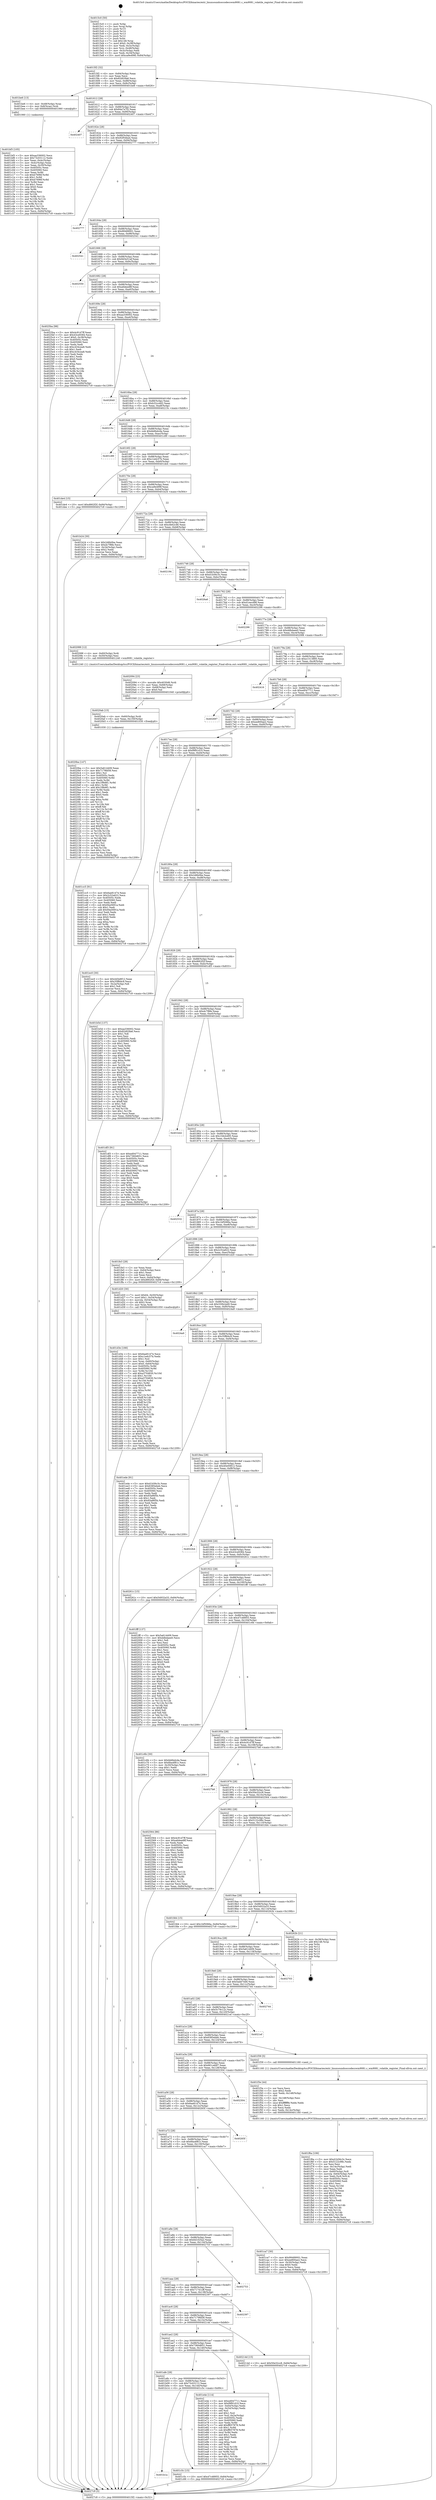 digraph "0x4015c0" {
  label = "0x4015c0 (/mnt/c/Users/mathe/Desktop/tcc/POCII/binaries/extr_linuxsoundsoccodecswm9081.c_wm9081_volatile_register_Final-ollvm.out::main(0))"
  labelloc = "t"
  node[shape=record]

  Entry [label="",width=0.3,height=0.3,shape=circle,fillcolor=black,style=filled]
  "0x4015f2" [label="{
     0x4015f2 [32]\l
     | [instrs]\l
     &nbsp;&nbsp;0x4015f2 \<+6\>: mov -0x84(%rbp),%eax\l
     &nbsp;&nbsp;0x4015f8 \<+2\>: mov %eax,%ecx\l
     &nbsp;&nbsp;0x4015fa \<+6\>: sub $0x82d03fa6,%ecx\l
     &nbsp;&nbsp;0x401600 \<+6\>: mov %eax,-0x88(%rbp)\l
     &nbsp;&nbsp;0x401606 \<+6\>: mov %ecx,-0x8c(%rbp)\l
     &nbsp;&nbsp;0x40160c \<+6\>: je 0000000000401be6 \<main+0x626\>\l
  }"]
  "0x401be6" [label="{
     0x401be6 [13]\l
     | [instrs]\l
     &nbsp;&nbsp;0x401be6 \<+4\>: mov -0x48(%rbp),%rax\l
     &nbsp;&nbsp;0x401bea \<+4\>: mov 0x8(%rax),%rdi\l
     &nbsp;&nbsp;0x401bee \<+5\>: call 0000000000401060 \<atoi@plt\>\l
     | [calls]\l
     &nbsp;&nbsp;0x401060 \{1\} (unknown)\l
  }"]
  "0x401612" [label="{
     0x401612 [28]\l
     | [instrs]\l
     &nbsp;&nbsp;0x401612 \<+5\>: jmp 0000000000401617 \<main+0x57\>\l
     &nbsp;&nbsp;0x401617 \<+6\>: mov -0x88(%rbp),%eax\l
     &nbsp;&nbsp;0x40161d \<+5\>: sub $0x84a7a7f2,%eax\l
     &nbsp;&nbsp;0x401622 \<+6\>: mov %eax,-0x90(%rbp)\l
     &nbsp;&nbsp;0x401628 \<+6\>: je 0000000000402407 \<main+0xe47\>\l
  }"]
  Exit [label="",width=0.3,height=0.3,shape=circle,fillcolor=black,style=filled,peripheries=2]
  "0x402407" [label="{
     0x402407\l
  }", style=dashed]
  "0x40162e" [label="{
     0x40162e [28]\l
     | [instrs]\l
     &nbsp;&nbsp;0x40162e \<+5\>: jmp 0000000000401633 \<main+0x73\>\l
     &nbsp;&nbsp;0x401633 \<+6\>: mov -0x88(%rbp),%eax\l
     &nbsp;&nbsp;0x401639 \<+5\>: sub $0x92f54ba4,%eax\l
     &nbsp;&nbsp;0x40163e \<+6\>: mov %eax,-0x94(%rbp)\l
     &nbsp;&nbsp;0x401644 \<+6\>: je 0000000000402777 \<main+0x11b7\>\l
  }"]
  "0x4020ba" [label="{
     0x4020ba [147]\l
     | [instrs]\l
     &nbsp;&nbsp;0x4020ba \<+5\>: mov $0x5a614409,%eax\l
     &nbsp;&nbsp;0x4020bf \<+5\>: mov $0x7179fd58,%esi\l
     &nbsp;&nbsp;0x4020c4 \<+2\>: mov $0x1,%cl\l
     &nbsp;&nbsp;0x4020c6 \<+7\>: mov 0x40505c,%edx\l
     &nbsp;&nbsp;0x4020cd \<+8\>: mov 0x405060,%r8d\l
     &nbsp;&nbsp;0x4020d5 \<+3\>: mov %edx,%r9d\l
     &nbsp;&nbsp;0x4020d8 \<+7\>: sub $0x1f9b8f1,%r9d\l
     &nbsp;&nbsp;0x4020df \<+4\>: sub $0x1,%r9d\l
     &nbsp;&nbsp;0x4020e3 \<+7\>: add $0x1f9b8f1,%r9d\l
     &nbsp;&nbsp;0x4020ea \<+4\>: imul %r9d,%edx\l
     &nbsp;&nbsp;0x4020ee \<+3\>: and $0x1,%edx\l
     &nbsp;&nbsp;0x4020f1 \<+3\>: cmp $0x0,%edx\l
     &nbsp;&nbsp;0x4020f4 \<+4\>: sete %r10b\l
     &nbsp;&nbsp;0x4020f8 \<+4\>: cmp $0xa,%r8d\l
     &nbsp;&nbsp;0x4020fc \<+4\>: setl %r11b\l
     &nbsp;&nbsp;0x402100 \<+3\>: mov %r10b,%bl\l
     &nbsp;&nbsp;0x402103 \<+3\>: xor $0xff,%bl\l
     &nbsp;&nbsp;0x402106 \<+3\>: mov %r11b,%r14b\l
     &nbsp;&nbsp;0x402109 \<+4\>: xor $0xff,%r14b\l
     &nbsp;&nbsp;0x40210d \<+3\>: xor $0x1,%cl\l
     &nbsp;&nbsp;0x402110 \<+3\>: mov %bl,%r15b\l
     &nbsp;&nbsp;0x402113 \<+4\>: and $0xff,%r15b\l
     &nbsp;&nbsp;0x402117 \<+3\>: and %cl,%r10b\l
     &nbsp;&nbsp;0x40211a \<+3\>: mov %r14b,%r12b\l
     &nbsp;&nbsp;0x40211d \<+4\>: and $0xff,%r12b\l
     &nbsp;&nbsp;0x402121 \<+3\>: and %cl,%r11b\l
     &nbsp;&nbsp;0x402124 \<+3\>: or %r10b,%r15b\l
     &nbsp;&nbsp;0x402127 \<+3\>: or %r11b,%r12b\l
     &nbsp;&nbsp;0x40212a \<+3\>: xor %r12b,%r15b\l
     &nbsp;&nbsp;0x40212d \<+3\>: or %r14b,%bl\l
     &nbsp;&nbsp;0x402130 \<+3\>: xor $0xff,%bl\l
     &nbsp;&nbsp;0x402133 \<+3\>: or $0x1,%cl\l
     &nbsp;&nbsp;0x402136 \<+2\>: and %cl,%bl\l
     &nbsp;&nbsp;0x402138 \<+3\>: or %bl,%r15b\l
     &nbsp;&nbsp;0x40213b \<+4\>: test $0x1,%r15b\l
     &nbsp;&nbsp;0x40213f \<+3\>: cmovne %esi,%eax\l
     &nbsp;&nbsp;0x402142 \<+6\>: mov %eax,-0x84(%rbp)\l
     &nbsp;&nbsp;0x402148 \<+5\>: jmp 00000000004027c9 \<main+0x1209\>\l
  }"]
  "0x402777" [label="{
     0x402777\l
  }", style=dashed]
  "0x40164a" [label="{
     0x40164a [28]\l
     | [instrs]\l
     &nbsp;&nbsp;0x40164a \<+5\>: jmp 000000000040164f \<main+0x8f\>\l
     &nbsp;&nbsp;0x40164f \<+6\>: mov -0x88(%rbp),%eax\l
     &nbsp;&nbsp;0x401655 \<+5\>: sub $0x99489001,%eax\l
     &nbsp;&nbsp;0x40165a \<+6\>: mov %eax,-0x98(%rbp)\l
     &nbsp;&nbsp;0x401660 \<+6\>: je 0000000000402541 \<main+0xf81\>\l
  }"]
  "0x4020ab" [label="{
     0x4020ab [15]\l
     | [instrs]\l
     &nbsp;&nbsp;0x4020ab \<+4\>: mov -0x60(%rbp),%rdi\l
     &nbsp;&nbsp;0x4020af \<+6\>: mov %eax,-0x150(%rbp)\l
     &nbsp;&nbsp;0x4020b5 \<+5\>: call 0000000000401030 \<free@plt\>\l
     | [calls]\l
     &nbsp;&nbsp;0x401030 \{1\} (unknown)\l
  }"]
  "0x402541" [label="{
     0x402541\l
  }", style=dashed]
  "0x401666" [label="{
     0x401666 [28]\l
     | [instrs]\l
     &nbsp;&nbsp;0x401666 \<+5\>: jmp 000000000040166b \<main+0xab\>\l
     &nbsp;&nbsp;0x40166b \<+6\>: mov -0x88(%rbp),%eax\l
     &nbsp;&nbsp;0x401671 \<+5\>: sub $0x9d3e51af,%eax\l
     &nbsp;&nbsp;0x401676 \<+6\>: mov %eax,-0x9c(%rbp)\l
     &nbsp;&nbsp;0x40167c \<+6\>: je 0000000000402550 \<main+0xf90\>\l
  }"]
  "0x402094" [label="{
     0x402094 [23]\l
     | [instrs]\l
     &nbsp;&nbsp;0x402094 \<+10\>: movabs $0x4030d6,%rdi\l
     &nbsp;&nbsp;0x40209e \<+3\>: mov %eax,-0x68(%rbp)\l
     &nbsp;&nbsp;0x4020a1 \<+3\>: mov -0x68(%rbp),%esi\l
     &nbsp;&nbsp;0x4020a4 \<+2\>: mov $0x0,%al\l
     &nbsp;&nbsp;0x4020a6 \<+5\>: call 0000000000401040 \<printf@plt\>\l
     | [calls]\l
     &nbsp;&nbsp;0x401040 \{1\} (unknown)\l
  }"]
  "0x402550" [label="{
     0x402550\l
  }", style=dashed]
  "0x401682" [label="{
     0x401682 [28]\l
     | [instrs]\l
     &nbsp;&nbsp;0x401682 \<+5\>: jmp 0000000000401687 \<main+0xc7\>\l
     &nbsp;&nbsp;0x401687 \<+6\>: mov -0x88(%rbp),%eax\l
     &nbsp;&nbsp;0x40168d \<+5\>: sub $0xa6deed8f,%eax\l
     &nbsp;&nbsp;0x401692 \<+6\>: mov %eax,-0xa0(%rbp)\l
     &nbsp;&nbsp;0x401698 \<+6\>: je 00000000004025ba \<main+0xffa\>\l
  }"]
  "0x401f6a" [label="{
     0x401f6a [106]\l
     | [instrs]\l
     &nbsp;&nbsp;0x401f6a \<+5\>: mov $0xd1b56c3c,%ecx\l
     &nbsp;&nbsp;0x401f6f \<+5\>: mov $0x5122c98c,%edx\l
     &nbsp;&nbsp;0x401f74 \<+2\>: xor %esi,%esi\l
     &nbsp;&nbsp;0x401f76 \<+6\>: mov -0x14c(%rbp),%edi\l
     &nbsp;&nbsp;0x401f7c \<+3\>: imul %eax,%edi\l
     &nbsp;&nbsp;0x401f7f \<+4\>: mov -0x60(%rbp),%r8\l
     &nbsp;&nbsp;0x401f83 \<+4\>: movslq -0x64(%rbp),%r9\l
     &nbsp;&nbsp;0x401f87 \<+4\>: mov %edi,(%r8,%r9,4)\l
     &nbsp;&nbsp;0x401f8b \<+7\>: mov 0x40505c,%eax\l
     &nbsp;&nbsp;0x401f92 \<+7\>: mov 0x405060,%edi\l
     &nbsp;&nbsp;0x401f99 \<+3\>: sub $0x1,%esi\l
     &nbsp;&nbsp;0x401f9c \<+3\>: mov %eax,%r10d\l
     &nbsp;&nbsp;0x401f9f \<+3\>: add %esi,%r10d\l
     &nbsp;&nbsp;0x401fa2 \<+4\>: imul %r10d,%eax\l
     &nbsp;&nbsp;0x401fa6 \<+3\>: and $0x1,%eax\l
     &nbsp;&nbsp;0x401fa9 \<+3\>: cmp $0x0,%eax\l
     &nbsp;&nbsp;0x401fac \<+4\>: sete %r11b\l
     &nbsp;&nbsp;0x401fb0 \<+3\>: cmp $0xa,%edi\l
     &nbsp;&nbsp;0x401fb3 \<+3\>: setl %bl\l
     &nbsp;&nbsp;0x401fb6 \<+3\>: mov %r11b,%r14b\l
     &nbsp;&nbsp;0x401fb9 \<+3\>: and %bl,%r14b\l
     &nbsp;&nbsp;0x401fbc \<+3\>: xor %bl,%r11b\l
     &nbsp;&nbsp;0x401fbf \<+3\>: or %r11b,%r14b\l
     &nbsp;&nbsp;0x401fc2 \<+4\>: test $0x1,%r14b\l
     &nbsp;&nbsp;0x401fc6 \<+3\>: cmovne %edx,%ecx\l
     &nbsp;&nbsp;0x401fc9 \<+6\>: mov %ecx,-0x84(%rbp)\l
     &nbsp;&nbsp;0x401fcf \<+5\>: jmp 00000000004027c9 \<main+0x1209\>\l
  }"]
  "0x4025ba" [label="{
     0x4025ba [98]\l
     | [instrs]\l
     &nbsp;&nbsp;0x4025ba \<+5\>: mov $0x4c91d7ff,%eax\l
     &nbsp;&nbsp;0x4025bf \<+5\>: mov $0x43ce9384,%ecx\l
     &nbsp;&nbsp;0x4025c4 \<+7\>: movl $0x0,-0x38(%rbp)\l
     &nbsp;&nbsp;0x4025cb \<+7\>: mov 0x40505c,%edx\l
     &nbsp;&nbsp;0x4025d2 \<+7\>: mov 0x405060,%esi\l
     &nbsp;&nbsp;0x4025d9 \<+2\>: mov %edx,%edi\l
     &nbsp;&nbsp;0x4025db \<+6\>: sub $0xc434cea8,%edi\l
     &nbsp;&nbsp;0x4025e1 \<+3\>: sub $0x1,%edi\l
     &nbsp;&nbsp;0x4025e4 \<+6\>: add $0xc434cea8,%edi\l
     &nbsp;&nbsp;0x4025ea \<+3\>: imul %edi,%edx\l
     &nbsp;&nbsp;0x4025ed \<+3\>: and $0x1,%edx\l
     &nbsp;&nbsp;0x4025f0 \<+3\>: cmp $0x0,%edx\l
     &nbsp;&nbsp;0x4025f3 \<+4\>: sete %r8b\l
     &nbsp;&nbsp;0x4025f7 \<+3\>: cmp $0xa,%esi\l
     &nbsp;&nbsp;0x4025fa \<+4\>: setl %r9b\l
     &nbsp;&nbsp;0x4025fe \<+3\>: mov %r8b,%r10b\l
     &nbsp;&nbsp;0x402601 \<+3\>: and %r9b,%r10b\l
     &nbsp;&nbsp;0x402604 \<+3\>: xor %r9b,%r8b\l
     &nbsp;&nbsp;0x402607 \<+3\>: or %r8b,%r10b\l
     &nbsp;&nbsp;0x40260a \<+4\>: test $0x1,%r10b\l
     &nbsp;&nbsp;0x40260e \<+3\>: cmovne %ecx,%eax\l
     &nbsp;&nbsp;0x402611 \<+6\>: mov %eax,-0x84(%rbp)\l
     &nbsp;&nbsp;0x402617 \<+5\>: jmp 00000000004027c9 \<main+0x1209\>\l
  }"]
  "0x40169e" [label="{
     0x40169e [28]\l
     | [instrs]\l
     &nbsp;&nbsp;0x40169e \<+5\>: jmp 00000000004016a3 \<main+0xe3\>\l
     &nbsp;&nbsp;0x4016a3 \<+6\>: mov -0x88(%rbp),%eax\l
     &nbsp;&nbsp;0x4016a9 \<+5\>: sub $0xaa336002,%eax\l
     &nbsp;&nbsp;0x4016ae \<+6\>: mov %eax,-0xa4(%rbp)\l
     &nbsp;&nbsp;0x4016b4 \<+6\>: je 0000000000402640 \<main+0x1080\>\l
  }"]
  "0x401f3e" [label="{
     0x401f3e [44]\l
     | [instrs]\l
     &nbsp;&nbsp;0x401f3e \<+2\>: xor %ecx,%ecx\l
     &nbsp;&nbsp;0x401f40 \<+5\>: mov $0x2,%edx\l
     &nbsp;&nbsp;0x401f45 \<+6\>: mov %edx,-0x148(%rbp)\l
     &nbsp;&nbsp;0x401f4b \<+1\>: cltd\l
     &nbsp;&nbsp;0x401f4c \<+6\>: mov -0x148(%rbp),%esi\l
     &nbsp;&nbsp;0x401f52 \<+2\>: idiv %esi\l
     &nbsp;&nbsp;0x401f54 \<+6\>: imul $0xfffffffe,%edx,%edx\l
     &nbsp;&nbsp;0x401f5a \<+3\>: sub $0x1,%ecx\l
     &nbsp;&nbsp;0x401f5d \<+2\>: sub %ecx,%edx\l
     &nbsp;&nbsp;0x401f5f \<+6\>: mov %edx,-0x14c(%rbp)\l
     &nbsp;&nbsp;0x401f65 \<+5\>: call 0000000000401160 \<next_i\>\l
     | [calls]\l
     &nbsp;&nbsp;0x401160 \{1\} (/mnt/c/Users/mathe/Desktop/tcc/POCII/binaries/extr_linuxsoundsoccodecswm9081.c_wm9081_volatile_register_Final-ollvm.out::next_i)\l
  }"]
  "0x402640" [label="{
     0x402640\l
  }", style=dashed]
  "0x4016ba" [label="{
     0x4016ba [28]\l
     | [instrs]\l
     &nbsp;&nbsp;0x4016ba \<+5\>: jmp 00000000004016bf \<main+0xff\>\l
     &nbsp;&nbsp;0x4016bf \<+6\>: mov -0x88(%rbp),%eax\l
     &nbsp;&nbsp;0x4016c5 \<+5\>: sub $0xb32ccdd2,%eax\l
     &nbsp;&nbsp;0x4016ca \<+6\>: mov %eax,-0xa8(%rbp)\l
     &nbsp;&nbsp;0x4016d0 \<+6\>: je 000000000040215c \<main+0xb9c\>\l
  }"]
  "0x401d3e" [label="{
     0x401d3e [166]\l
     | [instrs]\l
     &nbsp;&nbsp;0x401d3e \<+5\>: mov $0x6ae81474,%ecx\l
     &nbsp;&nbsp;0x401d43 \<+5\>: mov $0xc1edc57b,%edx\l
     &nbsp;&nbsp;0x401d48 \<+3\>: mov $0x1,%sil\l
     &nbsp;&nbsp;0x401d4b \<+4\>: mov %rax,-0x60(%rbp)\l
     &nbsp;&nbsp;0x401d4f \<+7\>: movl $0x0,-0x64(%rbp)\l
     &nbsp;&nbsp;0x401d56 \<+8\>: mov 0x40505c,%r8d\l
     &nbsp;&nbsp;0x401d5e \<+8\>: mov 0x405060,%r9d\l
     &nbsp;&nbsp;0x401d66 \<+3\>: mov %r8d,%r10d\l
     &nbsp;&nbsp;0x401d69 \<+7\>: add $0xa3704830,%r10d\l
     &nbsp;&nbsp;0x401d70 \<+4\>: sub $0x1,%r10d\l
     &nbsp;&nbsp;0x401d74 \<+7\>: sub $0xa3704830,%r10d\l
     &nbsp;&nbsp;0x401d7b \<+4\>: imul %r10d,%r8d\l
     &nbsp;&nbsp;0x401d7f \<+4\>: and $0x1,%r8d\l
     &nbsp;&nbsp;0x401d83 \<+4\>: cmp $0x0,%r8d\l
     &nbsp;&nbsp;0x401d87 \<+4\>: sete %r11b\l
     &nbsp;&nbsp;0x401d8b \<+4\>: cmp $0xa,%r9d\l
     &nbsp;&nbsp;0x401d8f \<+3\>: setl %bl\l
     &nbsp;&nbsp;0x401d92 \<+3\>: mov %r11b,%r14b\l
     &nbsp;&nbsp;0x401d95 \<+4\>: xor $0xff,%r14b\l
     &nbsp;&nbsp;0x401d99 \<+3\>: mov %bl,%r15b\l
     &nbsp;&nbsp;0x401d9c \<+4\>: xor $0xff,%r15b\l
     &nbsp;&nbsp;0x401da0 \<+4\>: xor $0x0,%sil\l
     &nbsp;&nbsp;0x401da4 \<+3\>: mov %r14b,%r12b\l
     &nbsp;&nbsp;0x401da7 \<+4\>: and $0x0,%r12b\l
     &nbsp;&nbsp;0x401dab \<+3\>: and %sil,%r11b\l
     &nbsp;&nbsp;0x401dae \<+3\>: mov %r15b,%r13b\l
     &nbsp;&nbsp;0x401db1 \<+4\>: and $0x0,%r13b\l
     &nbsp;&nbsp;0x401db5 \<+3\>: and %sil,%bl\l
     &nbsp;&nbsp;0x401db8 \<+3\>: or %r11b,%r12b\l
     &nbsp;&nbsp;0x401dbb \<+3\>: or %bl,%r13b\l
     &nbsp;&nbsp;0x401dbe \<+3\>: xor %r13b,%r12b\l
     &nbsp;&nbsp;0x401dc1 \<+3\>: or %r15b,%r14b\l
     &nbsp;&nbsp;0x401dc4 \<+4\>: xor $0xff,%r14b\l
     &nbsp;&nbsp;0x401dc8 \<+4\>: or $0x0,%sil\l
     &nbsp;&nbsp;0x401dcc \<+3\>: and %sil,%r14b\l
     &nbsp;&nbsp;0x401dcf \<+3\>: or %r14b,%r12b\l
     &nbsp;&nbsp;0x401dd2 \<+4\>: test $0x1,%r12b\l
     &nbsp;&nbsp;0x401dd6 \<+3\>: cmovne %edx,%ecx\l
     &nbsp;&nbsp;0x401dd9 \<+6\>: mov %ecx,-0x84(%rbp)\l
     &nbsp;&nbsp;0x401ddf \<+5\>: jmp 00000000004027c9 \<main+0x1209\>\l
  }"]
  "0x40215c" [label="{
     0x40215c\l
  }", style=dashed]
  "0x4016d6" [label="{
     0x4016d6 [28]\l
     | [instrs]\l
     &nbsp;&nbsp;0x4016d6 \<+5\>: jmp 00000000004016db \<main+0x11b\>\l
     &nbsp;&nbsp;0x4016db \<+6\>: mov -0x88(%rbp),%eax\l
     &nbsp;&nbsp;0x4016e1 \<+5\>: sub $0xbb6bdcda,%eax\l
     &nbsp;&nbsp;0x4016e6 \<+6\>: mov %eax,-0xac(%rbp)\l
     &nbsp;&nbsp;0x4016ec \<+6\>: je 0000000000401c89 \<main+0x6c9\>\l
  }"]
  "0x401b1a" [label="{
     0x401b1a\l
  }", style=dashed]
  "0x401c89" [label="{
     0x401c89\l
  }", style=dashed]
  "0x4016f2" [label="{
     0x4016f2 [28]\l
     | [instrs]\l
     &nbsp;&nbsp;0x4016f2 \<+5\>: jmp 00000000004016f7 \<main+0x137\>\l
     &nbsp;&nbsp;0x4016f7 \<+6\>: mov -0x88(%rbp),%eax\l
     &nbsp;&nbsp;0x4016fd \<+5\>: sub $0xc1edc57b,%eax\l
     &nbsp;&nbsp;0x401702 \<+6\>: mov %eax,-0xb0(%rbp)\l
     &nbsp;&nbsp;0x401708 \<+6\>: je 0000000000401de4 \<main+0x824\>\l
  }"]
  "0x401c5c" [label="{
     0x401c5c [15]\l
     | [instrs]\l
     &nbsp;&nbsp;0x401c5c \<+10\>: movl $0x47c48955,-0x84(%rbp)\l
     &nbsp;&nbsp;0x401c66 \<+5\>: jmp 00000000004027c9 \<main+0x1209\>\l
  }"]
  "0x401de4" [label="{
     0x401de4 [15]\l
     | [instrs]\l
     &nbsp;&nbsp;0x401de4 \<+10\>: movl $0xd662f2f,-0x84(%rbp)\l
     &nbsp;&nbsp;0x401dee \<+5\>: jmp 00000000004027c9 \<main+0x1209\>\l
  }"]
  "0x40170e" [label="{
     0x40170e [28]\l
     | [instrs]\l
     &nbsp;&nbsp;0x40170e \<+5\>: jmp 0000000000401713 \<main+0x153\>\l
     &nbsp;&nbsp;0x401713 \<+6\>: mov -0x88(%rbp),%eax\l
     &nbsp;&nbsp;0x401719 \<+5\>: sub $0xca9e499f,%eax\l
     &nbsp;&nbsp;0x40171e \<+6\>: mov %eax,-0xb4(%rbp)\l
     &nbsp;&nbsp;0x401724 \<+6\>: je 0000000000401b24 \<main+0x564\>\l
  }"]
  "0x401afe" [label="{
     0x401afe [28]\l
     | [instrs]\l
     &nbsp;&nbsp;0x401afe \<+5\>: jmp 0000000000401b03 \<main+0x543\>\l
     &nbsp;&nbsp;0x401b03 \<+6\>: mov -0x88(%rbp),%eax\l
     &nbsp;&nbsp;0x401b09 \<+5\>: sub $0x73c03112,%eax\l
     &nbsp;&nbsp;0x401b0e \<+6\>: mov %eax,-0x144(%rbp)\l
     &nbsp;&nbsp;0x401b14 \<+6\>: je 0000000000401c5c \<main+0x69c\>\l
  }"]
  "0x401b24" [label="{
     0x401b24 [30]\l
     | [instrs]\l
     &nbsp;&nbsp;0x401b24 \<+5\>: mov $0x2d6b0be,%eax\l
     &nbsp;&nbsp;0x401b29 \<+5\>: mov $0xdc7f8fe,%ecx\l
     &nbsp;&nbsp;0x401b2e \<+3\>: mov -0x34(%rbp),%edx\l
     &nbsp;&nbsp;0x401b31 \<+3\>: cmp $0x2,%edx\l
     &nbsp;&nbsp;0x401b34 \<+3\>: cmovne %ecx,%eax\l
     &nbsp;&nbsp;0x401b37 \<+6\>: mov %eax,-0x84(%rbp)\l
     &nbsp;&nbsp;0x401b3d \<+5\>: jmp 00000000004027c9 \<main+0x1209\>\l
  }"]
  "0x40172a" [label="{
     0x40172a [28]\l
     | [instrs]\l
     &nbsp;&nbsp;0x40172a \<+5\>: jmp 000000000040172f \<main+0x16f\>\l
     &nbsp;&nbsp;0x40172f \<+6\>: mov -0x88(%rbp),%eax\l
     &nbsp;&nbsp;0x401735 \<+5\>: sub $0xcfe62c46,%eax\l
     &nbsp;&nbsp;0x40173a \<+6\>: mov %eax,-0xb8(%rbp)\l
     &nbsp;&nbsp;0x401740 \<+6\>: je 0000000000402194 \<main+0xbd4\>\l
  }"]
  "0x4027c9" [label="{
     0x4027c9 [5]\l
     | [instrs]\l
     &nbsp;&nbsp;0x4027c9 \<+5\>: jmp 00000000004015f2 \<main+0x32\>\l
  }"]
  "0x4015c0" [label="{
     0x4015c0 [50]\l
     | [instrs]\l
     &nbsp;&nbsp;0x4015c0 \<+1\>: push %rbp\l
     &nbsp;&nbsp;0x4015c1 \<+3\>: mov %rsp,%rbp\l
     &nbsp;&nbsp;0x4015c4 \<+2\>: push %r15\l
     &nbsp;&nbsp;0x4015c6 \<+2\>: push %r14\l
     &nbsp;&nbsp;0x4015c8 \<+2\>: push %r13\l
     &nbsp;&nbsp;0x4015ca \<+2\>: push %r12\l
     &nbsp;&nbsp;0x4015cc \<+1\>: push %rbx\l
     &nbsp;&nbsp;0x4015cd \<+7\>: sub $0x148,%rsp\l
     &nbsp;&nbsp;0x4015d4 \<+7\>: movl $0x0,-0x38(%rbp)\l
     &nbsp;&nbsp;0x4015db \<+3\>: mov %edi,-0x3c(%rbp)\l
     &nbsp;&nbsp;0x4015de \<+4\>: mov %rsi,-0x48(%rbp)\l
     &nbsp;&nbsp;0x4015e2 \<+3\>: mov -0x3c(%rbp),%edi\l
     &nbsp;&nbsp;0x4015e5 \<+3\>: mov %edi,-0x34(%rbp)\l
     &nbsp;&nbsp;0x4015e8 \<+10\>: movl $0xca9e499f,-0x84(%rbp)\l
  }"]
  "0x401e4e" [label="{
     0x401e4e [114]\l
     | [instrs]\l
     &nbsp;&nbsp;0x401e4e \<+5\>: mov $0xed047711,%eax\l
     &nbsp;&nbsp;0x401e53 \<+5\>: mov $0xf9f91d10,%ecx\l
     &nbsp;&nbsp;0x401e58 \<+3\>: mov -0x64(%rbp),%edx\l
     &nbsp;&nbsp;0x401e5b \<+3\>: cmp -0x54(%rbp),%edx\l
     &nbsp;&nbsp;0x401e5e \<+4\>: setl %sil\l
     &nbsp;&nbsp;0x401e62 \<+4\>: and $0x1,%sil\l
     &nbsp;&nbsp;0x401e66 \<+4\>: mov %sil,-0x2a(%rbp)\l
     &nbsp;&nbsp;0x401e6a \<+7\>: mov 0x40505c,%edx\l
     &nbsp;&nbsp;0x401e71 \<+7\>: mov 0x405060,%edi\l
     &nbsp;&nbsp;0x401e78 \<+3\>: mov %edx,%r8d\l
     &nbsp;&nbsp;0x401e7b \<+7\>: add $0xff657878,%r8d\l
     &nbsp;&nbsp;0x401e82 \<+4\>: sub $0x1,%r8d\l
     &nbsp;&nbsp;0x401e86 \<+7\>: sub $0xff657878,%r8d\l
     &nbsp;&nbsp;0x401e8d \<+4\>: imul %r8d,%edx\l
     &nbsp;&nbsp;0x401e91 \<+3\>: and $0x1,%edx\l
     &nbsp;&nbsp;0x401e94 \<+3\>: cmp $0x0,%edx\l
     &nbsp;&nbsp;0x401e97 \<+4\>: sete %sil\l
     &nbsp;&nbsp;0x401e9b \<+3\>: cmp $0xa,%edi\l
     &nbsp;&nbsp;0x401e9e \<+4\>: setl %r9b\l
     &nbsp;&nbsp;0x401ea2 \<+3\>: mov %sil,%r10b\l
     &nbsp;&nbsp;0x401ea5 \<+3\>: and %r9b,%r10b\l
     &nbsp;&nbsp;0x401ea8 \<+3\>: xor %r9b,%sil\l
     &nbsp;&nbsp;0x401eab \<+3\>: or %sil,%r10b\l
     &nbsp;&nbsp;0x401eae \<+4\>: test $0x1,%r10b\l
     &nbsp;&nbsp;0x401eb2 \<+3\>: cmovne %ecx,%eax\l
     &nbsp;&nbsp;0x401eb5 \<+6\>: mov %eax,-0x84(%rbp)\l
     &nbsp;&nbsp;0x401ebb \<+5\>: jmp 00000000004027c9 \<main+0x1209\>\l
  }"]
  "0x402194" [label="{
     0x402194\l
  }", style=dashed]
  "0x401746" [label="{
     0x401746 [28]\l
     | [instrs]\l
     &nbsp;&nbsp;0x401746 \<+5\>: jmp 000000000040174b \<main+0x18b\>\l
     &nbsp;&nbsp;0x40174b \<+6\>: mov -0x88(%rbp),%eax\l
     &nbsp;&nbsp;0x401751 \<+5\>: sub $0xd1b56c3c,%eax\l
     &nbsp;&nbsp;0x401756 \<+6\>: mov %eax,-0xbc(%rbp)\l
     &nbsp;&nbsp;0x40175c \<+6\>: je 00000000004026a6 \<main+0x10e6\>\l
  }"]
  "0x401ae2" [label="{
     0x401ae2 [28]\l
     | [instrs]\l
     &nbsp;&nbsp;0x401ae2 \<+5\>: jmp 0000000000401ae7 \<main+0x527\>\l
     &nbsp;&nbsp;0x401ae7 \<+6\>: mov -0x88(%rbp),%eax\l
     &nbsp;&nbsp;0x401aed \<+5\>: sub $0x7360d651,%eax\l
     &nbsp;&nbsp;0x401af2 \<+6\>: mov %eax,-0x140(%rbp)\l
     &nbsp;&nbsp;0x401af8 \<+6\>: je 0000000000401e4e \<main+0x88e\>\l
  }"]
  "0x4026a6" [label="{
     0x4026a6\l
  }", style=dashed]
  "0x401762" [label="{
     0x401762 [28]\l
     | [instrs]\l
     &nbsp;&nbsp;0x401762 \<+5\>: jmp 0000000000401767 \<main+0x1a7\>\l
     &nbsp;&nbsp;0x401767 \<+6\>: mov -0x88(%rbp),%eax\l
     &nbsp;&nbsp;0x40176d \<+5\>: sub $0xd1eecd98,%eax\l
     &nbsp;&nbsp;0x401772 \<+6\>: mov %eax,-0xc0(%rbp)\l
     &nbsp;&nbsp;0x401778 \<+6\>: je 0000000000402296 \<main+0xcd6\>\l
  }"]
  "0x40214d" [label="{
     0x40214d [15]\l
     | [instrs]\l
     &nbsp;&nbsp;0x40214d \<+10\>: movl $0x50e32cc8,-0x84(%rbp)\l
     &nbsp;&nbsp;0x402157 \<+5\>: jmp 00000000004027c9 \<main+0x1209\>\l
  }"]
  "0x402296" [label="{
     0x402296\l
  }", style=dashed]
  "0x40177e" [label="{
     0x40177e [28]\l
     | [instrs]\l
     &nbsp;&nbsp;0x40177e \<+5\>: jmp 0000000000401783 \<main+0x1c3\>\l
     &nbsp;&nbsp;0x401783 \<+6\>: mov -0x88(%rbp),%eax\l
     &nbsp;&nbsp;0x401789 \<+5\>: sub $0xddbdaee0,%eax\l
     &nbsp;&nbsp;0x40178e \<+6\>: mov %eax,-0xc4(%rbp)\l
     &nbsp;&nbsp;0x401794 \<+6\>: je 0000000000402088 \<main+0xac8\>\l
  }"]
  "0x401ac6" [label="{
     0x401ac6 [28]\l
     | [instrs]\l
     &nbsp;&nbsp;0x401ac6 \<+5\>: jmp 0000000000401acb \<main+0x50b\>\l
     &nbsp;&nbsp;0x401acb \<+6\>: mov -0x88(%rbp),%eax\l
     &nbsp;&nbsp;0x401ad1 \<+5\>: sub $0x7179fd58,%eax\l
     &nbsp;&nbsp;0x401ad6 \<+6\>: mov %eax,-0x13c(%rbp)\l
     &nbsp;&nbsp;0x401adc \<+6\>: je 000000000040214d \<main+0xb8d\>\l
  }"]
  "0x402088" [label="{
     0x402088 [12]\l
     | [instrs]\l
     &nbsp;&nbsp;0x402088 \<+4\>: mov -0x60(%rbp),%rdi\l
     &nbsp;&nbsp;0x40208c \<+3\>: mov -0x50(%rbp),%esi\l
     &nbsp;&nbsp;0x40208f \<+5\>: call 0000000000401240 \<wm9081_volatile_register\>\l
     | [calls]\l
     &nbsp;&nbsp;0x401240 \{1\} (/mnt/c/Users/mathe/Desktop/tcc/POCII/binaries/extr_linuxsoundsoccodecswm9081.c_wm9081_volatile_register_Final-ollvm.out::wm9081_volatile_register)\l
  }"]
  "0x40179a" [label="{
     0x40179a [28]\l
     | [instrs]\l
     &nbsp;&nbsp;0x40179a \<+5\>: jmp 000000000040179f \<main+0x1df\>\l
     &nbsp;&nbsp;0x40179f \<+6\>: mov -0x88(%rbp),%eax\l
     &nbsp;&nbsp;0x4017a5 \<+5\>: sub $0xe1513895,%eax\l
     &nbsp;&nbsp;0x4017aa \<+6\>: mov %eax,-0xc8(%rbp)\l
     &nbsp;&nbsp;0x4017b0 \<+6\>: je 0000000000402416 \<main+0xe56\>\l
  }"]
  "0x402397" [label="{
     0x402397\l
  }", style=dashed]
  "0x402416" [label="{
     0x402416\l
  }", style=dashed]
  "0x4017b6" [label="{
     0x4017b6 [28]\l
     | [instrs]\l
     &nbsp;&nbsp;0x4017b6 \<+5\>: jmp 00000000004017bb \<main+0x1fb\>\l
     &nbsp;&nbsp;0x4017bb \<+6\>: mov -0x88(%rbp),%eax\l
     &nbsp;&nbsp;0x4017c1 \<+5\>: sub $0xed047711,%eax\l
     &nbsp;&nbsp;0x4017c6 \<+6\>: mov %eax,-0xcc(%rbp)\l
     &nbsp;&nbsp;0x4017cc \<+6\>: je 0000000000402697 \<main+0x10d7\>\l
  }"]
  "0x401aaa" [label="{
     0x401aaa [28]\l
     | [instrs]\l
     &nbsp;&nbsp;0x401aaa \<+5\>: jmp 0000000000401aaf \<main+0x4ef\>\l
     &nbsp;&nbsp;0x401aaf \<+6\>: mov -0x88(%rbp),%eax\l
     &nbsp;&nbsp;0x401ab5 \<+5\>: sub $0x71741cff,%eax\l
     &nbsp;&nbsp;0x401aba \<+6\>: mov %eax,-0x138(%rbp)\l
     &nbsp;&nbsp;0x401ac0 \<+6\>: je 0000000000402397 \<main+0xdd7\>\l
  }"]
  "0x402697" [label="{
     0x402697\l
  }", style=dashed]
  "0x4017d2" [label="{
     0x4017d2 [28]\l
     | [instrs]\l
     &nbsp;&nbsp;0x4017d2 \<+5\>: jmp 00000000004017d7 \<main+0x217\>\l
     &nbsp;&nbsp;0x4017d7 \<+6\>: mov -0x88(%rbp),%eax\l
     &nbsp;&nbsp;0x4017dd \<+5\>: sub $0xee800ae2,%eax\l
     &nbsp;&nbsp;0x4017e2 \<+6\>: mov %eax,-0xd0(%rbp)\l
     &nbsp;&nbsp;0x4017e8 \<+6\>: je 0000000000401cc5 \<main+0x705\>\l
  }"]
  "0x402753" [label="{
     0x402753\l
  }", style=dashed]
  "0x401cc5" [label="{
     0x401cc5 [91]\l
     | [instrs]\l
     &nbsp;&nbsp;0x401cc5 \<+5\>: mov $0x6ae81474,%eax\l
     &nbsp;&nbsp;0x401cca \<+5\>: mov $0x2c52a622,%ecx\l
     &nbsp;&nbsp;0x401ccf \<+7\>: mov 0x40505c,%edx\l
     &nbsp;&nbsp;0x401cd6 \<+7\>: mov 0x405060,%esi\l
     &nbsp;&nbsp;0x401cdd \<+2\>: mov %edx,%edi\l
     &nbsp;&nbsp;0x401cdf \<+6\>: sub $0x94a5691a,%edi\l
     &nbsp;&nbsp;0x401ce5 \<+3\>: sub $0x1,%edi\l
     &nbsp;&nbsp;0x401ce8 \<+6\>: add $0x94a5691a,%edi\l
     &nbsp;&nbsp;0x401cee \<+3\>: imul %edi,%edx\l
     &nbsp;&nbsp;0x401cf1 \<+3\>: and $0x1,%edx\l
     &nbsp;&nbsp;0x401cf4 \<+3\>: cmp $0x0,%edx\l
     &nbsp;&nbsp;0x401cf7 \<+4\>: sete %r8b\l
     &nbsp;&nbsp;0x401cfb \<+3\>: cmp $0xa,%esi\l
     &nbsp;&nbsp;0x401cfe \<+4\>: setl %r9b\l
     &nbsp;&nbsp;0x401d02 \<+3\>: mov %r8b,%r10b\l
     &nbsp;&nbsp;0x401d05 \<+3\>: and %r9b,%r10b\l
     &nbsp;&nbsp;0x401d08 \<+3\>: xor %r9b,%r8b\l
     &nbsp;&nbsp;0x401d0b \<+3\>: or %r8b,%r10b\l
     &nbsp;&nbsp;0x401d0e \<+4\>: test $0x1,%r10b\l
     &nbsp;&nbsp;0x401d12 \<+3\>: cmovne %ecx,%eax\l
     &nbsp;&nbsp;0x401d15 \<+6\>: mov %eax,-0x84(%rbp)\l
     &nbsp;&nbsp;0x401d1b \<+5\>: jmp 00000000004027c9 \<main+0x1209\>\l
  }"]
  "0x4017ee" [label="{
     0x4017ee [28]\l
     | [instrs]\l
     &nbsp;&nbsp;0x4017ee \<+5\>: jmp 00000000004017f3 \<main+0x233\>\l
     &nbsp;&nbsp;0x4017f3 \<+6\>: mov -0x88(%rbp),%eax\l
     &nbsp;&nbsp;0x4017f9 \<+5\>: sub $0xf9f91d10,%eax\l
     &nbsp;&nbsp;0x4017fe \<+6\>: mov %eax,-0xd4(%rbp)\l
     &nbsp;&nbsp;0x401804 \<+6\>: je 0000000000401ec0 \<main+0x900\>\l
  }"]
  "0x401a8e" [label="{
     0x401a8e [28]\l
     | [instrs]\l
     &nbsp;&nbsp;0x401a8e \<+5\>: jmp 0000000000401a93 \<main+0x4d3\>\l
     &nbsp;&nbsp;0x401a93 \<+6\>: mov -0x88(%rbp),%eax\l
     &nbsp;&nbsp;0x401a99 \<+5\>: sub $0x6d1f25a2,%eax\l
     &nbsp;&nbsp;0x401a9e \<+6\>: mov %eax,-0x134(%rbp)\l
     &nbsp;&nbsp;0x401aa4 \<+6\>: je 0000000000402753 \<main+0x1193\>\l
  }"]
  "0x401ec0" [label="{
     0x401ec0 [30]\l
     | [instrs]\l
     &nbsp;&nbsp;0x401ec0 \<+5\>: mov $0x445e8f12,%eax\l
     &nbsp;&nbsp;0x401ec5 \<+5\>: mov $0x35ffd4c9,%ecx\l
     &nbsp;&nbsp;0x401eca \<+3\>: mov -0x2a(%rbp),%dl\l
     &nbsp;&nbsp;0x401ecd \<+3\>: test $0x1,%dl\l
     &nbsp;&nbsp;0x401ed0 \<+3\>: cmovne %ecx,%eax\l
     &nbsp;&nbsp;0x401ed3 \<+6\>: mov %eax,-0x84(%rbp)\l
     &nbsp;&nbsp;0x401ed9 \<+5\>: jmp 00000000004027c9 \<main+0x1209\>\l
  }"]
  "0x40180a" [label="{
     0x40180a [28]\l
     | [instrs]\l
     &nbsp;&nbsp;0x40180a \<+5\>: jmp 000000000040180f \<main+0x24f\>\l
     &nbsp;&nbsp;0x40180f \<+6\>: mov -0x88(%rbp),%eax\l
     &nbsp;&nbsp;0x401815 \<+5\>: sub $0x2d6b0be,%eax\l
     &nbsp;&nbsp;0x40181a \<+6\>: mov %eax,-0xd8(%rbp)\l
     &nbsp;&nbsp;0x401820 \<+6\>: je 0000000000401b5d \<main+0x59d\>\l
  }"]
  "0x401ca7" [label="{
     0x401ca7 [30]\l
     | [instrs]\l
     &nbsp;&nbsp;0x401ca7 \<+5\>: mov $0x99489001,%eax\l
     &nbsp;&nbsp;0x401cac \<+5\>: mov $0xee800ae2,%ecx\l
     &nbsp;&nbsp;0x401cb1 \<+3\>: mov -0x30(%rbp),%edx\l
     &nbsp;&nbsp;0x401cb4 \<+3\>: cmp $0x0,%edx\l
     &nbsp;&nbsp;0x401cb7 \<+3\>: cmove %ecx,%eax\l
     &nbsp;&nbsp;0x401cba \<+6\>: mov %eax,-0x84(%rbp)\l
     &nbsp;&nbsp;0x401cc0 \<+5\>: jmp 00000000004027c9 \<main+0x1209\>\l
  }"]
  "0x401b5d" [label="{
     0x401b5d [137]\l
     | [instrs]\l
     &nbsp;&nbsp;0x401b5d \<+5\>: mov $0xaa336002,%eax\l
     &nbsp;&nbsp;0x401b62 \<+5\>: mov $0x82d03fa6,%ecx\l
     &nbsp;&nbsp;0x401b67 \<+2\>: mov $0x1,%dl\l
     &nbsp;&nbsp;0x401b69 \<+2\>: xor %esi,%esi\l
     &nbsp;&nbsp;0x401b6b \<+7\>: mov 0x40505c,%edi\l
     &nbsp;&nbsp;0x401b72 \<+8\>: mov 0x405060,%r8d\l
     &nbsp;&nbsp;0x401b7a \<+3\>: sub $0x1,%esi\l
     &nbsp;&nbsp;0x401b7d \<+3\>: mov %edi,%r9d\l
     &nbsp;&nbsp;0x401b80 \<+3\>: add %esi,%r9d\l
     &nbsp;&nbsp;0x401b83 \<+4\>: imul %r9d,%edi\l
     &nbsp;&nbsp;0x401b87 \<+3\>: and $0x1,%edi\l
     &nbsp;&nbsp;0x401b8a \<+3\>: cmp $0x0,%edi\l
     &nbsp;&nbsp;0x401b8d \<+4\>: sete %r10b\l
     &nbsp;&nbsp;0x401b91 \<+4\>: cmp $0xa,%r8d\l
     &nbsp;&nbsp;0x401b95 \<+4\>: setl %r11b\l
     &nbsp;&nbsp;0x401b99 \<+3\>: mov %r10b,%bl\l
     &nbsp;&nbsp;0x401b9c \<+3\>: xor $0xff,%bl\l
     &nbsp;&nbsp;0x401b9f \<+3\>: mov %r11b,%r14b\l
     &nbsp;&nbsp;0x401ba2 \<+4\>: xor $0xff,%r14b\l
     &nbsp;&nbsp;0x401ba6 \<+3\>: xor $0x1,%dl\l
     &nbsp;&nbsp;0x401ba9 \<+3\>: mov %bl,%r15b\l
     &nbsp;&nbsp;0x401bac \<+4\>: and $0xff,%r15b\l
     &nbsp;&nbsp;0x401bb0 \<+3\>: and %dl,%r10b\l
     &nbsp;&nbsp;0x401bb3 \<+3\>: mov %r14b,%r12b\l
     &nbsp;&nbsp;0x401bb6 \<+4\>: and $0xff,%r12b\l
     &nbsp;&nbsp;0x401bba \<+3\>: and %dl,%r11b\l
     &nbsp;&nbsp;0x401bbd \<+3\>: or %r10b,%r15b\l
     &nbsp;&nbsp;0x401bc0 \<+3\>: or %r11b,%r12b\l
     &nbsp;&nbsp;0x401bc3 \<+3\>: xor %r12b,%r15b\l
     &nbsp;&nbsp;0x401bc6 \<+3\>: or %r14b,%bl\l
     &nbsp;&nbsp;0x401bc9 \<+3\>: xor $0xff,%bl\l
     &nbsp;&nbsp;0x401bcc \<+3\>: or $0x1,%dl\l
     &nbsp;&nbsp;0x401bcf \<+2\>: and %dl,%bl\l
     &nbsp;&nbsp;0x401bd1 \<+3\>: or %bl,%r15b\l
     &nbsp;&nbsp;0x401bd4 \<+4\>: test $0x1,%r15b\l
     &nbsp;&nbsp;0x401bd8 \<+3\>: cmovne %ecx,%eax\l
     &nbsp;&nbsp;0x401bdb \<+6\>: mov %eax,-0x84(%rbp)\l
     &nbsp;&nbsp;0x401be1 \<+5\>: jmp 00000000004027c9 \<main+0x1209\>\l
  }"]
  "0x401826" [label="{
     0x401826 [28]\l
     | [instrs]\l
     &nbsp;&nbsp;0x401826 \<+5\>: jmp 000000000040182b \<main+0x26b\>\l
     &nbsp;&nbsp;0x40182b \<+6\>: mov -0x88(%rbp),%eax\l
     &nbsp;&nbsp;0x401831 \<+5\>: sub $0xd662f2f,%eax\l
     &nbsp;&nbsp;0x401836 \<+6\>: mov %eax,-0xdc(%rbp)\l
     &nbsp;&nbsp;0x40183c \<+6\>: je 0000000000401df3 \<main+0x833\>\l
  }"]
  "0x401bf3" [label="{
     0x401bf3 [105]\l
     | [instrs]\l
     &nbsp;&nbsp;0x401bf3 \<+5\>: mov $0xaa336002,%ecx\l
     &nbsp;&nbsp;0x401bf8 \<+5\>: mov $0x73c03112,%edx\l
     &nbsp;&nbsp;0x401bfd \<+3\>: mov %eax,-0x4c(%rbp)\l
     &nbsp;&nbsp;0x401c00 \<+3\>: mov -0x4c(%rbp),%eax\l
     &nbsp;&nbsp;0x401c03 \<+3\>: mov %eax,-0x30(%rbp)\l
     &nbsp;&nbsp;0x401c06 \<+7\>: mov 0x40505c,%eax\l
     &nbsp;&nbsp;0x401c0d \<+7\>: mov 0x405060,%esi\l
     &nbsp;&nbsp;0x401c14 \<+3\>: mov %eax,%r8d\l
     &nbsp;&nbsp;0x401c17 \<+7\>: sub $0xb7696f,%r8d\l
     &nbsp;&nbsp;0x401c1e \<+4\>: sub $0x1,%r8d\l
     &nbsp;&nbsp;0x401c22 \<+7\>: add $0xb7696f,%r8d\l
     &nbsp;&nbsp;0x401c29 \<+4\>: imul %r8d,%eax\l
     &nbsp;&nbsp;0x401c2d \<+3\>: and $0x1,%eax\l
     &nbsp;&nbsp;0x401c30 \<+3\>: cmp $0x0,%eax\l
     &nbsp;&nbsp;0x401c33 \<+4\>: sete %r9b\l
     &nbsp;&nbsp;0x401c37 \<+3\>: cmp $0xa,%esi\l
     &nbsp;&nbsp;0x401c3a \<+4\>: setl %r10b\l
     &nbsp;&nbsp;0x401c3e \<+3\>: mov %r9b,%r11b\l
     &nbsp;&nbsp;0x401c41 \<+3\>: and %r10b,%r11b\l
     &nbsp;&nbsp;0x401c44 \<+3\>: xor %r10b,%r9b\l
     &nbsp;&nbsp;0x401c47 \<+3\>: or %r9b,%r11b\l
     &nbsp;&nbsp;0x401c4a \<+4\>: test $0x1,%r11b\l
     &nbsp;&nbsp;0x401c4e \<+3\>: cmovne %edx,%ecx\l
     &nbsp;&nbsp;0x401c51 \<+6\>: mov %ecx,-0x84(%rbp)\l
     &nbsp;&nbsp;0x401c57 \<+5\>: jmp 00000000004027c9 \<main+0x1209\>\l
  }"]
  "0x401a72" [label="{
     0x401a72 [28]\l
     | [instrs]\l
     &nbsp;&nbsp;0x401a72 \<+5\>: jmp 0000000000401a77 \<main+0x4b7\>\l
     &nbsp;&nbsp;0x401a77 \<+6\>: mov -0x88(%rbp),%eax\l
     &nbsp;&nbsp;0x401a7d \<+5\>: sub $0x6ba4f81c,%eax\l
     &nbsp;&nbsp;0x401a82 \<+6\>: mov %eax,-0x130(%rbp)\l
     &nbsp;&nbsp;0x401a88 \<+6\>: je 0000000000401ca7 \<main+0x6e7\>\l
  }"]
  "0x401df3" [label="{
     0x401df3 [91]\l
     | [instrs]\l
     &nbsp;&nbsp;0x401df3 \<+5\>: mov $0xed047711,%eax\l
     &nbsp;&nbsp;0x401df8 \<+5\>: mov $0x7360d651,%ecx\l
     &nbsp;&nbsp;0x401dfd \<+7\>: mov 0x40505c,%edx\l
     &nbsp;&nbsp;0x401e04 \<+7\>: mov 0x405060,%esi\l
     &nbsp;&nbsp;0x401e0b \<+2\>: mov %edx,%edi\l
     &nbsp;&nbsp;0x401e0d \<+6\>: sub $0xb56927d2,%edi\l
     &nbsp;&nbsp;0x401e13 \<+3\>: sub $0x1,%edi\l
     &nbsp;&nbsp;0x401e16 \<+6\>: add $0xb56927d2,%edi\l
     &nbsp;&nbsp;0x401e1c \<+3\>: imul %edi,%edx\l
     &nbsp;&nbsp;0x401e1f \<+3\>: and $0x1,%edx\l
     &nbsp;&nbsp;0x401e22 \<+3\>: cmp $0x0,%edx\l
     &nbsp;&nbsp;0x401e25 \<+4\>: sete %r8b\l
     &nbsp;&nbsp;0x401e29 \<+3\>: cmp $0xa,%esi\l
     &nbsp;&nbsp;0x401e2c \<+4\>: setl %r9b\l
     &nbsp;&nbsp;0x401e30 \<+3\>: mov %r8b,%r10b\l
     &nbsp;&nbsp;0x401e33 \<+3\>: and %r9b,%r10b\l
     &nbsp;&nbsp;0x401e36 \<+3\>: xor %r9b,%r8b\l
     &nbsp;&nbsp;0x401e39 \<+3\>: or %r8b,%r10b\l
     &nbsp;&nbsp;0x401e3c \<+4\>: test $0x1,%r10b\l
     &nbsp;&nbsp;0x401e40 \<+3\>: cmovne %ecx,%eax\l
     &nbsp;&nbsp;0x401e43 \<+6\>: mov %eax,-0x84(%rbp)\l
     &nbsp;&nbsp;0x401e49 \<+5\>: jmp 00000000004027c9 \<main+0x1209\>\l
  }"]
  "0x401842" [label="{
     0x401842 [28]\l
     | [instrs]\l
     &nbsp;&nbsp;0x401842 \<+5\>: jmp 0000000000401847 \<main+0x287\>\l
     &nbsp;&nbsp;0x401847 \<+6\>: mov -0x88(%rbp),%eax\l
     &nbsp;&nbsp;0x40184d \<+5\>: sub $0xdc7f8fe,%eax\l
     &nbsp;&nbsp;0x401852 \<+6\>: mov %eax,-0xe0(%rbp)\l
     &nbsp;&nbsp;0x401858 \<+6\>: je 0000000000401b42 \<main+0x582\>\l
  }"]
  "0x40265f" [label="{
     0x40265f\l
  }", style=dashed]
  "0x401b42" [label="{
     0x401b42\l
  }", style=dashed]
  "0x40185e" [label="{
     0x40185e [28]\l
     | [instrs]\l
     &nbsp;&nbsp;0x40185e \<+5\>: jmp 0000000000401863 \<main+0x2a3\>\l
     &nbsp;&nbsp;0x401863 \<+6\>: mov -0x88(%rbp),%eax\l
     &nbsp;&nbsp;0x401869 \<+5\>: sub $0x10dcb495,%eax\l
     &nbsp;&nbsp;0x40186e \<+6\>: mov %eax,-0xe4(%rbp)\l
     &nbsp;&nbsp;0x401874 \<+6\>: je 0000000000402532 \<main+0xf72\>\l
  }"]
  "0x401a56" [label="{
     0x401a56 [28]\l
     | [instrs]\l
     &nbsp;&nbsp;0x401a56 \<+5\>: jmp 0000000000401a5b \<main+0x49b\>\l
     &nbsp;&nbsp;0x401a5b \<+6\>: mov -0x88(%rbp),%eax\l
     &nbsp;&nbsp;0x401a61 \<+5\>: sub $0x6ae81474,%eax\l
     &nbsp;&nbsp;0x401a66 \<+6\>: mov %eax,-0x12c(%rbp)\l
     &nbsp;&nbsp;0x401a6c \<+6\>: je 000000000040265f \<main+0x109f\>\l
  }"]
  "0x402532" [label="{
     0x402532\l
  }", style=dashed]
  "0x40187a" [label="{
     0x40187a [28]\l
     | [instrs]\l
     &nbsp;&nbsp;0x40187a \<+5\>: jmp 000000000040187f \<main+0x2bf\>\l
     &nbsp;&nbsp;0x40187f \<+6\>: mov -0x88(%rbp),%eax\l
     &nbsp;&nbsp;0x401885 \<+5\>: sub $0x1bf5066a,%eax\l
     &nbsp;&nbsp;0x40188a \<+6\>: mov %eax,-0xe8(%rbp)\l
     &nbsp;&nbsp;0x401890 \<+6\>: je 0000000000401fe3 \<main+0xa23\>\l
  }"]
  "0x402304" [label="{
     0x402304\l
  }", style=dashed]
  "0x401fe3" [label="{
     0x401fe3 [28]\l
     | [instrs]\l
     &nbsp;&nbsp;0x401fe3 \<+2\>: xor %eax,%eax\l
     &nbsp;&nbsp;0x401fe5 \<+3\>: mov -0x64(%rbp),%ecx\l
     &nbsp;&nbsp;0x401fe8 \<+3\>: sub $0x1,%eax\l
     &nbsp;&nbsp;0x401feb \<+2\>: sub %eax,%ecx\l
     &nbsp;&nbsp;0x401fed \<+3\>: mov %ecx,-0x64(%rbp)\l
     &nbsp;&nbsp;0x401ff0 \<+10\>: movl $0xd662f2f,-0x84(%rbp)\l
     &nbsp;&nbsp;0x401ffa \<+5\>: jmp 00000000004027c9 \<main+0x1209\>\l
  }"]
  "0x401896" [label="{
     0x401896 [28]\l
     | [instrs]\l
     &nbsp;&nbsp;0x401896 \<+5\>: jmp 000000000040189b \<main+0x2db\>\l
     &nbsp;&nbsp;0x40189b \<+6\>: mov -0x88(%rbp),%eax\l
     &nbsp;&nbsp;0x4018a1 \<+5\>: sub $0x2c52a622,%eax\l
     &nbsp;&nbsp;0x4018a6 \<+6\>: mov %eax,-0xec(%rbp)\l
     &nbsp;&nbsp;0x4018ac \<+6\>: je 0000000000401d20 \<main+0x760\>\l
  }"]
  "0x401a3a" [label="{
     0x401a3a [28]\l
     | [instrs]\l
     &nbsp;&nbsp;0x401a3a \<+5\>: jmp 0000000000401a3f \<main+0x47f\>\l
     &nbsp;&nbsp;0x401a3f \<+6\>: mov -0x88(%rbp),%eax\l
     &nbsp;&nbsp;0x401a45 \<+5\>: sub $0x661ceb97,%eax\l
     &nbsp;&nbsp;0x401a4a \<+6\>: mov %eax,-0x128(%rbp)\l
     &nbsp;&nbsp;0x401a50 \<+6\>: je 0000000000402304 \<main+0xd44\>\l
  }"]
  "0x401d20" [label="{
     0x401d20 [30]\l
     | [instrs]\l
     &nbsp;&nbsp;0x401d20 \<+7\>: movl $0x64,-0x50(%rbp)\l
     &nbsp;&nbsp;0x401d27 \<+7\>: movl $0x1,-0x54(%rbp)\l
     &nbsp;&nbsp;0x401d2e \<+4\>: movslq -0x54(%rbp),%rax\l
     &nbsp;&nbsp;0x401d32 \<+4\>: shl $0x2,%rax\l
     &nbsp;&nbsp;0x401d36 \<+3\>: mov %rax,%rdi\l
     &nbsp;&nbsp;0x401d39 \<+5\>: call 0000000000401050 \<malloc@plt\>\l
     | [calls]\l
     &nbsp;&nbsp;0x401050 \{1\} (unknown)\l
  }"]
  "0x4018b2" [label="{
     0x4018b2 [28]\l
     | [instrs]\l
     &nbsp;&nbsp;0x4018b2 \<+5\>: jmp 00000000004018b7 \<main+0x2f7\>\l
     &nbsp;&nbsp;0x4018b7 \<+6\>: mov -0x88(%rbp),%eax\l
     &nbsp;&nbsp;0x4018bd \<+5\>: sub $0x330b2ed0,%eax\l
     &nbsp;&nbsp;0x4018c2 \<+6\>: mov %eax,-0xf0(%rbp)\l
     &nbsp;&nbsp;0x4018c8 \<+6\>: je 00000000004024a9 \<main+0xee9\>\l
  }"]
  "0x401f39" [label="{
     0x401f39 [5]\l
     | [instrs]\l
     &nbsp;&nbsp;0x401f39 \<+5\>: call 0000000000401160 \<next_i\>\l
     | [calls]\l
     &nbsp;&nbsp;0x401160 \{1\} (/mnt/c/Users/mathe/Desktop/tcc/POCII/binaries/extr_linuxsoundsoccodecswm9081.c_wm9081_volatile_register_Final-ollvm.out::next_i)\l
  }"]
  "0x4024a9" [label="{
     0x4024a9\l
  }", style=dashed]
  "0x4018ce" [label="{
     0x4018ce [28]\l
     | [instrs]\l
     &nbsp;&nbsp;0x4018ce \<+5\>: jmp 00000000004018d3 \<main+0x313\>\l
     &nbsp;&nbsp;0x4018d3 \<+6\>: mov -0x88(%rbp),%eax\l
     &nbsp;&nbsp;0x4018d9 \<+5\>: sub $0x35ffd4c9,%eax\l
     &nbsp;&nbsp;0x4018de \<+6\>: mov %eax,-0xf4(%rbp)\l
     &nbsp;&nbsp;0x4018e4 \<+6\>: je 0000000000401ede \<main+0x91e\>\l
  }"]
  "0x401a1e" [label="{
     0x401a1e [28]\l
     | [instrs]\l
     &nbsp;&nbsp;0x401a1e \<+5\>: jmp 0000000000401a23 \<main+0x463\>\l
     &nbsp;&nbsp;0x401a23 \<+6\>: mov -0x88(%rbp),%eax\l
     &nbsp;&nbsp;0x401a29 \<+5\>: sub $0x6385ebeb,%eax\l
     &nbsp;&nbsp;0x401a2e \<+6\>: mov %eax,-0x124(%rbp)\l
     &nbsp;&nbsp;0x401a34 \<+6\>: je 0000000000401f39 \<main+0x979\>\l
  }"]
  "0x401ede" [label="{
     0x401ede [91]\l
     | [instrs]\l
     &nbsp;&nbsp;0x401ede \<+5\>: mov $0xd1b56c3c,%eax\l
     &nbsp;&nbsp;0x401ee3 \<+5\>: mov $0x6385ebeb,%ecx\l
     &nbsp;&nbsp;0x401ee8 \<+7\>: mov 0x40505c,%edx\l
     &nbsp;&nbsp;0x401eef \<+7\>: mov 0x405060,%esi\l
     &nbsp;&nbsp;0x401ef6 \<+2\>: mov %edx,%edi\l
     &nbsp;&nbsp;0x401ef8 \<+6\>: add $0x93af6f5b,%edi\l
     &nbsp;&nbsp;0x401efe \<+3\>: sub $0x1,%edi\l
     &nbsp;&nbsp;0x401f01 \<+6\>: sub $0x93af6f5b,%edi\l
     &nbsp;&nbsp;0x401f07 \<+3\>: imul %edi,%edx\l
     &nbsp;&nbsp;0x401f0a \<+3\>: and $0x1,%edx\l
     &nbsp;&nbsp;0x401f0d \<+3\>: cmp $0x0,%edx\l
     &nbsp;&nbsp;0x401f10 \<+4\>: sete %r8b\l
     &nbsp;&nbsp;0x401f14 \<+3\>: cmp $0xa,%esi\l
     &nbsp;&nbsp;0x401f17 \<+4\>: setl %r9b\l
     &nbsp;&nbsp;0x401f1b \<+3\>: mov %r8b,%r10b\l
     &nbsp;&nbsp;0x401f1e \<+3\>: and %r9b,%r10b\l
     &nbsp;&nbsp;0x401f21 \<+3\>: xor %r9b,%r8b\l
     &nbsp;&nbsp;0x401f24 \<+3\>: or %r8b,%r10b\l
     &nbsp;&nbsp;0x401f27 \<+4\>: test $0x1,%r10b\l
     &nbsp;&nbsp;0x401f2b \<+3\>: cmovne %ecx,%eax\l
     &nbsp;&nbsp;0x401f2e \<+6\>: mov %eax,-0x84(%rbp)\l
     &nbsp;&nbsp;0x401f34 \<+5\>: jmp 00000000004027c9 \<main+0x1209\>\l
  }"]
  "0x4018ea" [label="{
     0x4018ea [28]\l
     | [instrs]\l
     &nbsp;&nbsp;0x4018ea \<+5\>: jmp 00000000004018ef \<main+0x32f\>\l
     &nbsp;&nbsp;0x4018ef \<+6\>: mov -0x88(%rbp),%eax\l
     &nbsp;&nbsp;0x4018f5 \<+5\>: sub $0x40e00812,%eax\l
     &nbsp;&nbsp;0x4018fa \<+6\>: mov %eax,-0xf8(%rbp)\l
     &nbsp;&nbsp;0x401900 \<+6\>: je 00000000004022b4 \<main+0xcf4\>\l
  }"]
  "0x4021ef" [label="{
     0x4021ef\l
  }", style=dashed]
  "0x4022b4" [label="{
     0x4022b4\l
  }", style=dashed]
  "0x401906" [label="{
     0x401906 [28]\l
     | [instrs]\l
     &nbsp;&nbsp;0x401906 \<+5\>: jmp 000000000040190b \<main+0x34b\>\l
     &nbsp;&nbsp;0x40190b \<+6\>: mov -0x88(%rbp),%eax\l
     &nbsp;&nbsp;0x401911 \<+5\>: sub $0x43ce9384,%eax\l
     &nbsp;&nbsp;0x401916 \<+6\>: mov %eax,-0xfc(%rbp)\l
     &nbsp;&nbsp;0x40191c \<+6\>: je 000000000040261c \<main+0x105c\>\l
  }"]
  "0x401a02" [label="{
     0x401a02 [28]\l
     | [instrs]\l
     &nbsp;&nbsp;0x401a02 \<+5\>: jmp 0000000000401a07 \<main+0x447\>\l
     &nbsp;&nbsp;0x401a07 \<+6\>: mov -0x88(%rbp),%eax\l
     &nbsp;&nbsp;0x401a0d \<+5\>: sub $0x5c79c12c,%eax\l
     &nbsp;&nbsp;0x401a12 \<+6\>: mov %eax,-0x120(%rbp)\l
     &nbsp;&nbsp;0x401a18 \<+6\>: je 00000000004021ef \<main+0xc2f\>\l
  }"]
  "0x40261c" [label="{
     0x40261c [15]\l
     | [instrs]\l
     &nbsp;&nbsp;0x40261c \<+10\>: movl $0x54932a33,-0x84(%rbp)\l
     &nbsp;&nbsp;0x402626 \<+5\>: jmp 00000000004027c9 \<main+0x1209\>\l
  }"]
  "0x401922" [label="{
     0x401922 [28]\l
     | [instrs]\l
     &nbsp;&nbsp;0x401922 \<+5\>: jmp 0000000000401927 \<main+0x367\>\l
     &nbsp;&nbsp;0x401927 \<+6\>: mov -0x88(%rbp),%eax\l
     &nbsp;&nbsp;0x40192d \<+5\>: sub $0x445e8f12,%eax\l
     &nbsp;&nbsp;0x401932 \<+6\>: mov %eax,-0x100(%rbp)\l
     &nbsp;&nbsp;0x401938 \<+6\>: je 0000000000401fff \<main+0xa3f\>\l
  }"]
  "0x402744" [label="{
     0x402744\l
  }", style=dashed]
  "0x401fff" [label="{
     0x401fff [137]\l
     | [instrs]\l
     &nbsp;&nbsp;0x401fff \<+5\>: mov $0x5a614409,%eax\l
     &nbsp;&nbsp;0x402004 \<+5\>: mov $0xddbdaee0,%ecx\l
     &nbsp;&nbsp;0x402009 \<+2\>: mov $0x1,%dl\l
     &nbsp;&nbsp;0x40200b \<+2\>: xor %esi,%esi\l
     &nbsp;&nbsp;0x40200d \<+7\>: mov 0x40505c,%edi\l
     &nbsp;&nbsp;0x402014 \<+8\>: mov 0x405060,%r8d\l
     &nbsp;&nbsp;0x40201c \<+3\>: sub $0x1,%esi\l
     &nbsp;&nbsp;0x40201f \<+3\>: mov %edi,%r9d\l
     &nbsp;&nbsp;0x402022 \<+3\>: add %esi,%r9d\l
     &nbsp;&nbsp;0x402025 \<+4\>: imul %r9d,%edi\l
     &nbsp;&nbsp;0x402029 \<+3\>: and $0x1,%edi\l
     &nbsp;&nbsp;0x40202c \<+3\>: cmp $0x0,%edi\l
     &nbsp;&nbsp;0x40202f \<+4\>: sete %r10b\l
     &nbsp;&nbsp;0x402033 \<+4\>: cmp $0xa,%r8d\l
     &nbsp;&nbsp;0x402037 \<+4\>: setl %r11b\l
     &nbsp;&nbsp;0x40203b \<+3\>: mov %r10b,%bl\l
     &nbsp;&nbsp;0x40203e \<+3\>: xor $0xff,%bl\l
     &nbsp;&nbsp;0x402041 \<+3\>: mov %r11b,%r14b\l
     &nbsp;&nbsp;0x402044 \<+4\>: xor $0xff,%r14b\l
     &nbsp;&nbsp;0x402048 \<+3\>: xor $0x0,%dl\l
     &nbsp;&nbsp;0x40204b \<+3\>: mov %bl,%r15b\l
     &nbsp;&nbsp;0x40204e \<+4\>: and $0x0,%r15b\l
     &nbsp;&nbsp;0x402052 \<+3\>: and %dl,%r10b\l
     &nbsp;&nbsp;0x402055 \<+3\>: mov %r14b,%r12b\l
     &nbsp;&nbsp;0x402058 \<+4\>: and $0x0,%r12b\l
     &nbsp;&nbsp;0x40205c \<+3\>: and %dl,%r11b\l
     &nbsp;&nbsp;0x40205f \<+3\>: or %r10b,%r15b\l
     &nbsp;&nbsp;0x402062 \<+3\>: or %r11b,%r12b\l
     &nbsp;&nbsp;0x402065 \<+3\>: xor %r12b,%r15b\l
     &nbsp;&nbsp;0x402068 \<+3\>: or %r14b,%bl\l
     &nbsp;&nbsp;0x40206b \<+3\>: xor $0xff,%bl\l
     &nbsp;&nbsp;0x40206e \<+3\>: or $0x0,%dl\l
     &nbsp;&nbsp;0x402071 \<+2\>: and %dl,%bl\l
     &nbsp;&nbsp;0x402073 \<+3\>: or %bl,%r15b\l
     &nbsp;&nbsp;0x402076 \<+4\>: test $0x1,%r15b\l
     &nbsp;&nbsp;0x40207a \<+3\>: cmovne %ecx,%eax\l
     &nbsp;&nbsp;0x40207d \<+6\>: mov %eax,-0x84(%rbp)\l
     &nbsp;&nbsp;0x402083 \<+5\>: jmp 00000000004027c9 \<main+0x1209\>\l
  }"]
  "0x40193e" [label="{
     0x40193e [28]\l
     | [instrs]\l
     &nbsp;&nbsp;0x40193e \<+5\>: jmp 0000000000401943 \<main+0x383\>\l
     &nbsp;&nbsp;0x401943 \<+6\>: mov -0x88(%rbp),%eax\l
     &nbsp;&nbsp;0x401949 \<+5\>: sub $0x47c48955,%eax\l
     &nbsp;&nbsp;0x40194e \<+6\>: mov %eax,-0x104(%rbp)\l
     &nbsp;&nbsp;0x401954 \<+6\>: je 0000000000401c6b \<main+0x6ab\>\l
  }"]
  "0x4019e6" [label="{
     0x4019e6 [28]\l
     | [instrs]\l
     &nbsp;&nbsp;0x4019e6 \<+5\>: jmp 00000000004019eb \<main+0x42b\>\l
     &nbsp;&nbsp;0x4019eb \<+6\>: mov -0x88(%rbp),%eax\l
     &nbsp;&nbsp;0x4019f1 \<+5\>: sub $0x5add7446,%eax\l
     &nbsp;&nbsp;0x4019f6 \<+6\>: mov %eax,-0x11c(%rbp)\l
     &nbsp;&nbsp;0x4019fc \<+6\>: je 0000000000402744 \<main+0x1184\>\l
  }"]
  "0x401c6b" [label="{
     0x401c6b [30]\l
     | [instrs]\l
     &nbsp;&nbsp;0x401c6b \<+5\>: mov $0xbb6bdcda,%eax\l
     &nbsp;&nbsp;0x401c70 \<+5\>: mov $0x6ba4f81c,%ecx\l
     &nbsp;&nbsp;0x401c75 \<+3\>: mov -0x30(%rbp),%edx\l
     &nbsp;&nbsp;0x401c78 \<+3\>: cmp $0x1,%edx\l
     &nbsp;&nbsp;0x401c7b \<+3\>: cmovl %ecx,%eax\l
     &nbsp;&nbsp;0x401c7e \<+6\>: mov %eax,-0x84(%rbp)\l
     &nbsp;&nbsp;0x401c84 \<+5\>: jmp 00000000004027c9 \<main+0x1209\>\l
  }"]
  "0x40195a" [label="{
     0x40195a [28]\l
     | [instrs]\l
     &nbsp;&nbsp;0x40195a \<+5\>: jmp 000000000040195f \<main+0x39f\>\l
     &nbsp;&nbsp;0x40195f \<+6\>: mov -0x88(%rbp),%eax\l
     &nbsp;&nbsp;0x401965 \<+5\>: sub $0x4c91d7ff,%eax\l
     &nbsp;&nbsp;0x40196a \<+6\>: mov %eax,-0x108(%rbp)\l
     &nbsp;&nbsp;0x401970 \<+6\>: je 00000000004027b8 \<main+0x11f8\>\l
  }"]
  "0x402703" [label="{
     0x402703\l
  }", style=dashed]
  "0x4027b8" [label="{
     0x4027b8\l
  }", style=dashed]
  "0x401976" [label="{
     0x401976 [28]\l
     | [instrs]\l
     &nbsp;&nbsp;0x401976 \<+5\>: jmp 000000000040197b \<main+0x3bb\>\l
     &nbsp;&nbsp;0x40197b \<+6\>: mov -0x88(%rbp),%eax\l
     &nbsp;&nbsp;0x401981 \<+5\>: sub $0x50e32cc8,%eax\l
     &nbsp;&nbsp;0x401986 \<+6\>: mov %eax,-0x10c(%rbp)\l
     &nbsp;&nbsp;0x40198c \<+6\>: je 0000000000402564 \<main+0xfa4\>\l
  }"]
  "0x4019ca" [label="{
     0x4019ca [28]\l
     | [instrs]\l
     &nbsp;&nbsp;0x4019ca \<+5\>: jmp 00000000004019cf \<main+0x40f\>\l
     &nbsp;&nbsp;0x4019cf \<+6\>: mov -0x88(%rbp),%eax\l
     &nbsp;&nbsp;0x4019d5 \<+5\>: sub $0x5a614409,%eax\l
     &nbsp;&nbsp;0x4019da \<+6\>: mov %eax,-0x118(%rbp)\l
     &nbsp;&nbsp;0x4019e0 \<+6\>: je 0000000000402703 \<main+0x1143\>\l
  }"]
  "0x402564" [label="{
     0x402564 [86]\l
     | [instrs]\l
     &nbsp;&nbsp;0x402564 \<+5\>: mov $0x4c91d7ff,%eax\l
     &nbsp;&nbsp;0x402569 \<+5\>: mov $0xa6deed8f,%ecx\l
     &nbsp;&nbsp;0x40256e \<+2\>: xor %edx,%edx\l
     &nbsp;&nbsp;0x402570 \<+7\>: mov 0x40505c,%esi\l
     &nbsp;&nbsp;0x402577 \<+7\>: mov 0x405060,%edi\l
     &nbsp;&nbsp;0x40257e \<+3\>: sub $0x1,%edx\l
     &nbsp;&nbsp;0x402581 \<+3\>: mov %esi,%r8d\l
     &nbsp;&nbsp;0x402584 \<+3\>: add %edx,%r8d\l
     &nbsp;&nbsp;0x402587 \<+4\>: imul %r8d,%esi\l
     &nbsp;&nbsp;0x40258b \<+3\>: and $0x1,%esi\l
     &nbsp;&nbsp;0x40258e \<+3\>: cmp $0x0,%esi\l
     &nbsp;&nbsp;0x402591 \<+4\>: sete %r9b\l
     &nbsp;&nbsp;0x402595 \<+3\>: cmp $0xa,%edi\l
     &nbsp;&nbsp;0x402598 \<+4\>: setl %r10b\l
     &nbsp;&nbsp;0x40259c \<+3\>: mov %r9b,%r11b\l
     &nbsp;&nbsp;0x40259f \<+3\>: and %r10b,%r11b\l
     &nbsp;&nbsp;0x4025a2 \<+3\>: xor %r10b,%r9b\l
     &nbsp;&nbsp;0x4025a5 \<+3\>: or %r9b,%r11b\l
     &nbsp;&nbsp;0x4025a8 \<+4\>: test $0x1,%r11b\l
     &nbsp;&nbsp;0x4025ac \<+3\>: cmovne %ecx,%eax\l
     &nbsp;&nbsp;0x4025af \<+6\>: mov %eax,-0x84(%rbp)\l
     &nbsp;&nbsp;0x4025b5 \<+5\>: jmp 00000000004027c9 \<main+0x1209\>\l
  }"]
  "0x401992" [label="{
     0x401992 [28]\l
     | [instrs]\l
     &nbsp;&nbsp;0x401992 \<+5\>: jmp 0000000000401997 \<main+0x3d7\>\l
     &nbsp;&nbsp;0x401997 \<+6\>: mov -0x88(%rbp),%eax\l
     &nbsp;&nbsp;0x40199d \<+5\>: sub $0x5122c98c,%eax\l
     &nbsp;&nbsp;0x4019a2 \<+6\>: mov %eax,-0x110(%rbp)\l
     &nbsp;&nbsp;0x4019a8 \<+6\>: je 0000000000401fd4 \<main+0xa14\>\l
  }"]
  "0x40262b" [label="{
     0x40262b [21]\l
     | [instrs]\l
     &nbsp;&nbsp;0x40262b \<+3\>: mov -0x38(%rbp),%eax\l
     &nbsp;&nbsp;0x40262e \<+7\>: add $0x148,%rsp\l
     &nbsp;&nbsp;0x402635 \<+1\>: pop %rbx\l
     &nbsp;&nbsp;0x402636 \<+2\>: pop %r12\l
     &nbsp;&nbsp;0x402638 \<+2\>: pop %r13\l
     &nbsp;&nbsp;0x40263a \<+2\>: pop %r14\l
     &nbsp;&nbsp;0x40263c \<+2\>: pop %r15\l
     &nbsp;&nbsp;0x40263e \<+1\>: pop %rbp\l
     &nbsp;&nbsp;0x40263f \<+1\>: ret\l
  }"]
  "0x401fd4" [label="{
     0x401fd4 [15]\l
     | [instrs]\l
     &nbsp;&nbsp;0x401fd4 \<+10\>: movl $0x1bf5066a,-0x84(%rbp)\l
     &nbsp;&nbsp;0x401fde \<+5\>: jmp 00000000004027c9 \<main+0x1209\>\l
  }"]
  "0x4019ae" [label="{
     0x4019ae [28]\l
     | [instrs]\l
     &nbsp;&nbsp;0x4019ae \<+5\>: jmp 00000000004019b3 \<main+0x3f3\>\l
     &nbsp;&nbsp;0x4019b3 \<+6\>: mov -0x88(%rbp),%eax\l
     &nbsp;&nbsp;0x4019b9 \<+5\>: sub $0x54932a33,%eax\l
     &nbsp;&nbsp;0x4019be \<+6\>: mov %eax,-0x114(%rbp)\l
     &nbsp;&nbsp;0x4019c4 \<+6\>: je 000000000040262b \<main+0x106b\>\l
  }"]
  Entry -> "0x4015c0" [label=" 1"]
  "0x4015f2" -> "0x401be6" [label=" 1"]
  "0x4015f2" -> "0x401612" [label=" 25"]
  "0x40262b" -> Exit [label=" 1"]
  "0x401612" -> "0x402407" [label=" 0"]
  "0x401612" -> "0x40162e" [label=" 25"]
  "0x40261c" -> "0x4027c9" [label=" 1"]
  "0x40162e" -> "0x402777" [label=" 0"]
  "0x40162e" -> "0x40164a" [label=" 25"]
  "0x4025ba" -> "0x4027c9" [label=" 1"]
  "0x40164a" -> "0x402541" [label=" 0"]
  "0x40164a" -> "0x401666" [label=" 25"]
  "0x402564" -> "0x4027c9" [label=" 1"]
  "0x401666" -> "0x402550" [label=" 0"]
  "0x401666" -> "0x401682" [label=" 25"]
  "0x40214d" -> "0x4027c9" [label=" 1"]
  "0x401682" -> "0x4025ba" [label=" 1"]
  "0x401682" -> "0x40169e" [label=" 24"]
  "0x4020ba" -> "0x4027c9" [label=" 1"]
  "0x40169e" -> "0x402640" [label=" 0"]
  "0x40169e" -> "0x4016ba" [label=" 24"]
  "0x4020ab" -> "0x4020ba" [label=" 1"]
  "0x4016ba" -> "0x40215c" [label=" 0"]
  "0x4016ba" -> "0x4016d6" [label=" 24"]
  "0x402094" -> "0x4020ab" [label=" 1"]
  "0x4016d6" -> "0x401c89" [label=" 0"]
  "0x4016d6" -> "0x4016f2" [label=" 24"]
  "0x402088" -> "0x402094" [label=" 1"]
  "0x4016f2" -> "0x401de4" [label=" 1"]
  "0x4016f2" -> "0x40170e" [label=" 23"]
  "0x401fff" -> "0x4027c9" [label=" 1"]
  "0x40170e" -> "0x401b24" [label=" 1"]
  "0x40170e" -> "0x40172a" [label=" 22"]
  "0x401b24" -> "0x4027c9" [label=" 1"]
  "0x4015c0" -> "0x4015f2" [label=" 1"]
  "0x4027c9" -> "0x4015f2" [label=" 25"]
  "0x401fd4" -> "0x4027c9" [label=" 1"]
  "0x40172a" -> "0x402194" [label=" 0"]
  "0x40172a" -> "0x401746" [label=" 22"]
  "0x401f6a" -> "0x4027c9" [label=" 1"]
  "0x401746" -> "0x4026a6" [label=" 0"]
  "0x401746" -> "0x401762" [label=" 22"]
  "0x401f39" -> "0x401f3e" [label=" 1"]
  "0x401762" -> "0x402296" [label=" 0"]
  "0x401762" -> "0x40177e" [label=" 22"]
  "0x401ede" -> "0x4027c9" [label=" 1"]
  "0x40177e" -> "0x402088" [label=" 1"]
  "0x40177e" -> "0x40179a" [label=" 21"]
  "0x401e4e" -> "0x4027c9" [label=" 2"]
  "0x40179a" -> "0x402416" [label=" 0"]
  "0x40179a" -> "0x4017b6" [label=" 21"]
  "0x401df3" -> "0x4027c9" [label=" 2"]
  "0x4017b6" -> "0x402697" [label=" 0"]
  "0x4017b6" -> "0x4017d2" [label=" 21"]
  "0x401d3e" -> "0x4027c9" [label=" 1"]
  "0x4017d2" -> "0x401cc5" [label=" 1"]
  "0x4017d2" -> "0x4017ee" [label=" 20"]
  "0x401d20" -> "0x401d3e" [label=" 1"]
  "0x4017ee" -> "0x401ec0" [label=" 2"]
  "0x4017ee" -> "0x40180a" [label=" 18"]
  "0x401ca7" -> "0x4027c9" [label=" 1"]
  "0x40180a" -> "0x401b5d" [label=" 1"]
  "0x40180a" -> "0x401826" [label=" 17"]
  "0x401b5d" -> "0x4027c9" [label=" 1"]
  "0x401be6" -> "0x401bf3" [label=" 1"]
  "0x401bf3" -> "0x4027c9" [label=" 1"]
  "0x401c6b" -> "0x4027c9" [label=" 1"]
  "0x401826" -> "0x401df3" [label=" 2"]
  "0x401826" -> "0x401842" [label=" 15"]
  "0x401afe" -> "0x401b1a" [label=" 0"]
  "0x401842" -> "0x401b42" [label=" 0"]
  "0x401842" -> "0x40185e" [label=" 15"]
  "0x401afe" -> "0x401c5c" [label=" 1"]
  "0x40185e" -> "0x402532" [label=" 0"]
  "0x40185e" -> "0x40187a" [label=" 15"]
  "0x401ae2" -> "0x401afe" [label=" 1"]
  "0x40187a" -> "0x401fe3" [label=" 1"]
  "0x40187a" -> "0x401896" [label=" 14"]
  "0x401ae2" -> "0x401e4e" [label=" 2"]
  "0x401896" -> "0x401d20" [label=" 1"]
  "0x401896" -> "0x4018b2" [label=" 13"]
  "0x401ac6" -> "0x401ae2" [label=" 3"]
  "0x4018b2" -> "0x4024a9" [label=" 0"]
  "0x4018b2" -> "0x4018ce" [label=" 13"]
  "0x401ac6" -> "0x40214d" [label=" 1"]
  "0x4018ce" -> "0x401ede" [label=" 1"]
  "0x4018ce" -> "0x4018ea" [label=" 12"]
  "0x401aaa" -> "0x401ac6" [label=" 4"]
  "0x4018ea" -> "0x4022b4" [label=" 0"]
  "0x4018ea" -> "0x401906" [label=" 12"]
  "0x401aaa" -> "0x402397" [label=" 0"]
  "0x401906" -> "0x40261c" [label=" 1"]
  "0x401906" -> "0x401922" [label=" 11"]
  "0x401a8e" -> "0x401aaa" [label=" 4"]
  "0x401922" -> "0x401fff" [label=" 1"]
  "0x401922" -> "0x40193e" [label=" 10"]
  "0x401a8e" -> "0x402753" [label=" 0"]
  "0x40193e" -> "0x401c6b" [label=" 1"]
  "0x40193e" -> "0x40195a" [label=" 9"]
  "0x401a72" -> "0x401a8e" [label=" 4"]
  "0x40195a" -> "0x4027b8" [label=" 0"]
  "0x40195a" -> "0x401976" [label=" 9"]
  "0x401a72" -> "0x401ca7" [label=" 1"]
  "0x401976" -> "0x402564" [label=" 1"]
  "0x401976" -> "0x401992" [label=" 8"]
  "0x401a56" -> "0x401a72" [label=" 5"]
  "0x401992" -> "0x401fd4" [label=" 1"]
  "0x401992" -> "0x4019ae" [label=" 7"]
  "0x401a56" -> "0x40265f" [label=" 0"]
  "0x4019ae" -> "0x40262b" [label=" 1"]
  "0x4019ae" -> "0x4019ca" [label=" 6"]
  "0x401c5c" -> "0x4027c9" [label=" 1"]
  "0x4019ca" -> "0x402703" [label=" 0"]
  "0x4019ca" -> "0x4019e6" [label=" 6"]
  "0x401cc5" -> "0x4027c9" [label=" 1"]
  "0x4019e6" -> "0x402744" [label=" 0"]
  "0x4019e6" -> "0x401a02" [label=" 6"]
  "0x401de4" -> "0x4027c9" [label=" 1"]
  "0x401a02" -> "0x4021ef" [label=" 0"]
  "0x401a02" -> "0x401a1e" [label=" 6"]
  "0x401ec0" -> "0x4027c9" [label=" 2"]
  "0x401a1e" -> "0x401f39" [label=" 1"]
  "0x401a1e" -> "0x401a3a" [label=" 5"]
  "0x401f3e" -> "0x401f6a" [label=" 1"]
  "0x401a3a" -> "0x402304" [label=" 0"]
  "0x401a3a" -> "0x401a56" [label=" 5"]
  "0x401fe3" -> "0x4027c9" [label=" 1"]
}

